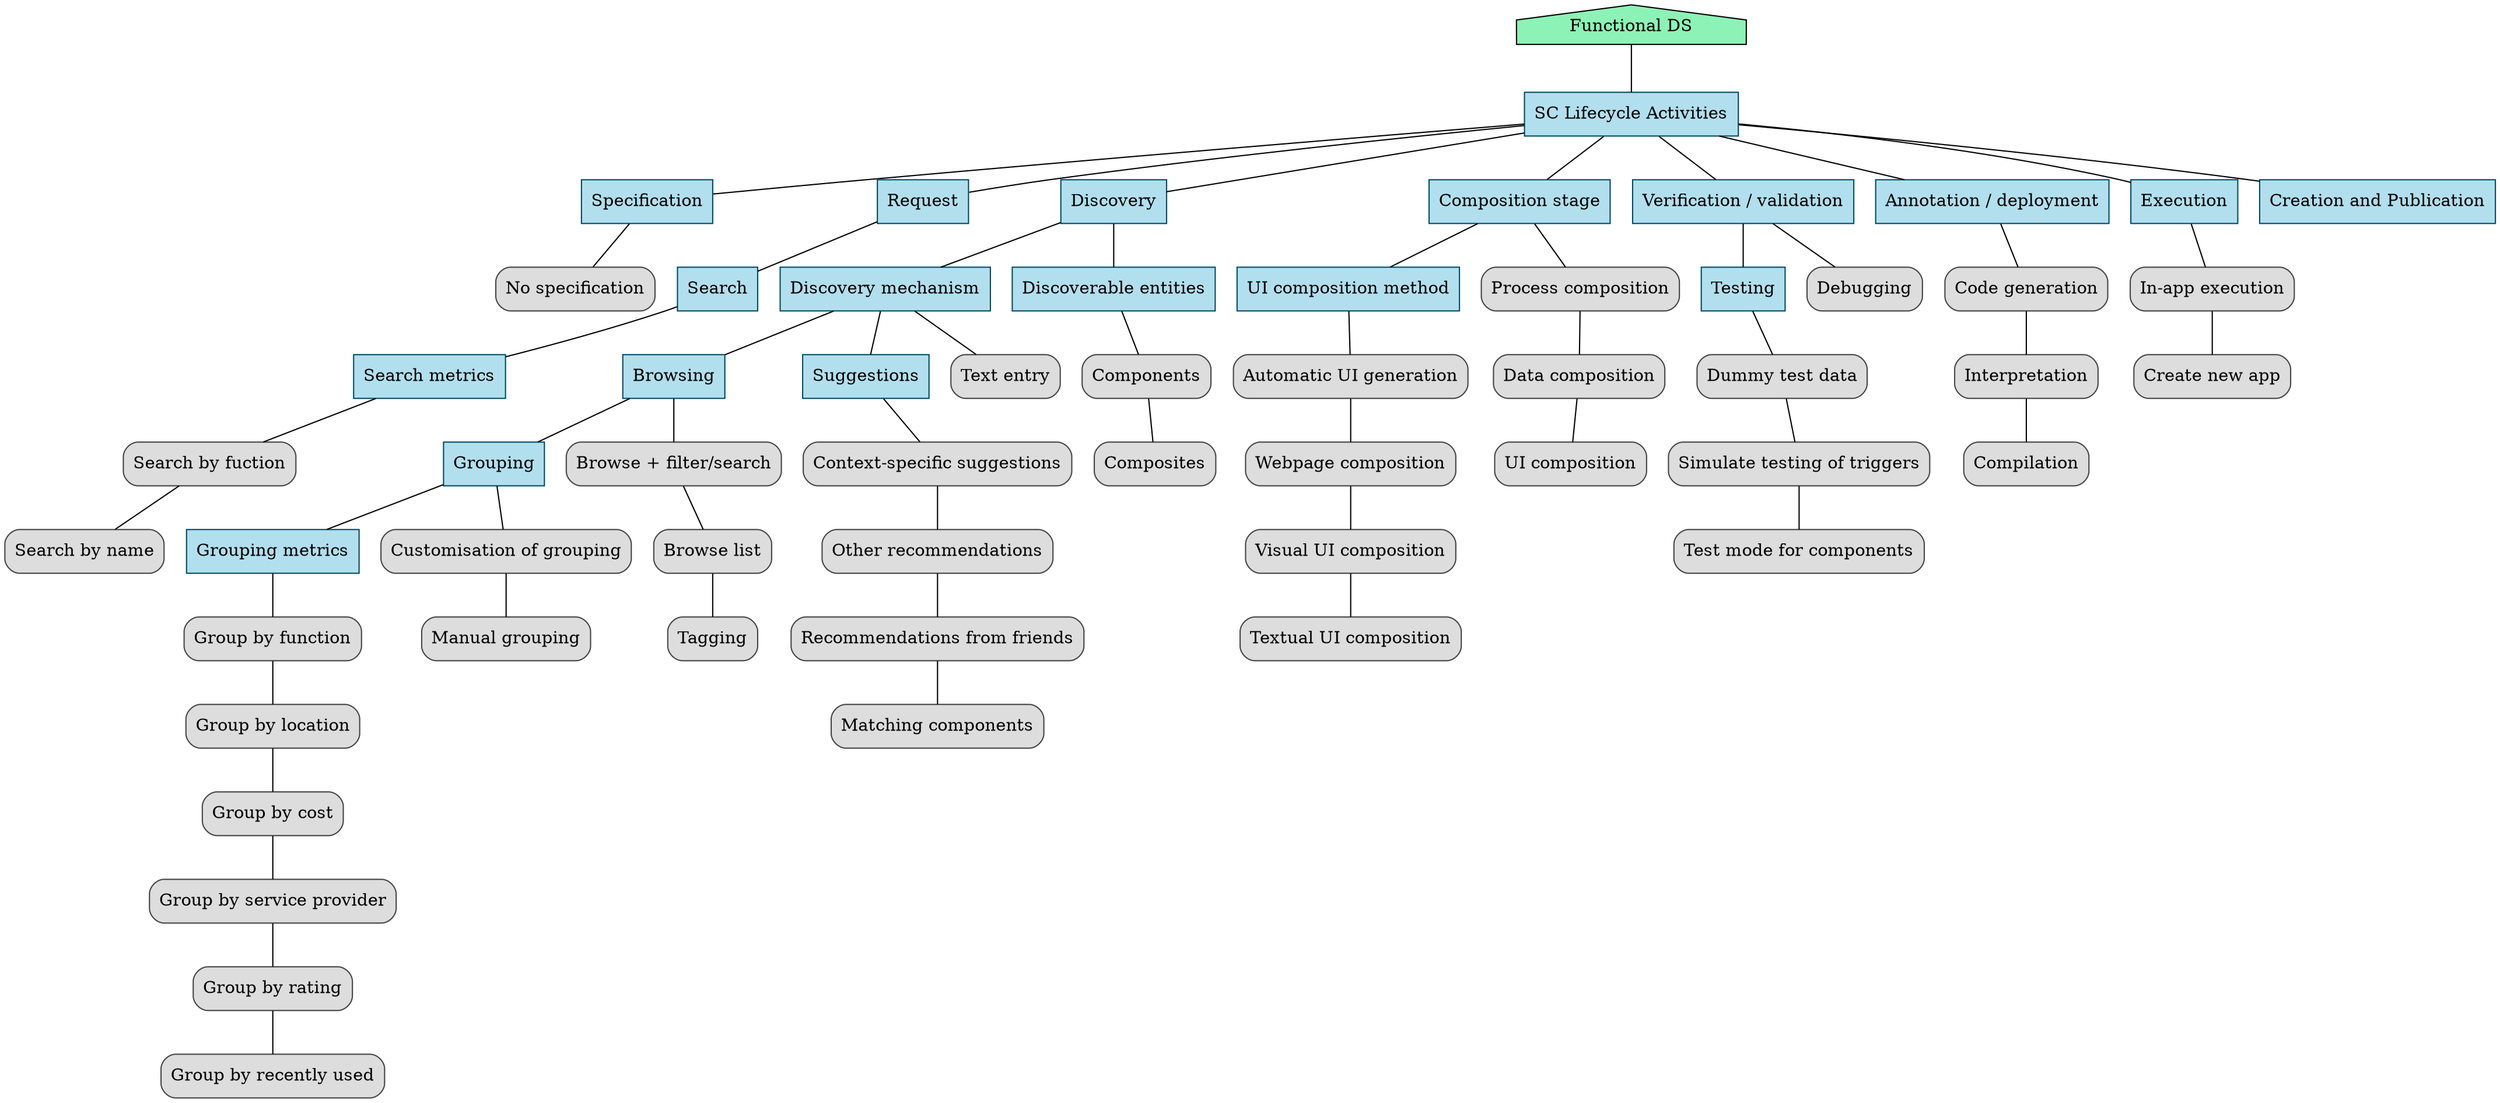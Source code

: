 digraph output {node [color="047b35",fillcolor="#8df2b6",style=filled, shape=house];
"Functional DS"

node[shape=box,color="#004a63",fillcolor=lightblue2,style=filled];
"SC Lifecycle Activities","Specification","Request","Discovery","Discovery mechanism","Discoverable entities","Composition stage","UI composition method","Verification / validation","Annotation / deployment","Execution","Browsing","Suggestions","Creation and Publication","Search metrics","Search","Grouping","Grouping metrics","Testing"

node [color="#444444", style="rounded,filled", shape=rect, fontcolor="black", fillcolor="#DDDDDD"];
"Browse + filter/search","Components","Composites","Process composition","Data composition","Automatic UI generation","Webpage composition","Visual UI composition","Textual UI composition","Debugging","Code generation","Interpretation","Compilation","No specification","In-app execution","Create new app","Dummy test data","Browse list","Context-specific suggestions","Other recommendations","Text entry","UI composition","Search by fuction","Search by name","Customisation of grouping","Manual grouping","Group by function","Group by location","Group by cost","Group by service provider","Group by rating","Group by recently used","Recommendations from friends","Matching components","Simulate testing of triggers","Test mode for components","Tagging"



"Functional DS"->"SC Lifecycle Activities" [arrowhead=none]
"SC Lifecycle Activities"->"Specification" [arrowhead=none]
"SC Lifecycle Activities"->"Request" [arrowhead=none]
"SC Lifecycle Activities"->"Discovery" [arrowhead=none]
"Discovery"->"Discovery mechanism" [arrowhead=none]
"Discovery"->"Discoverable entities" [arrowhead=none]
"SC Lifecycle Activities"->"Composition stage" [arrowhead=none]
"Composition stage"->"UI composition method" [arrowhead=none]
"SC Lifecycle Activities"->"Verification / validation" [arrowhead=none]
"SC Lifecycle Activities"->"Annotation / deployment" [arrowhead=none]
"SC Lifecycle Activities"->"Execution" [arrowhead=none]
"Discovery mechanism"->"Browsing" [arrowhead=none]
"Discovery mechanism"->"Suggestions" [arrowhead=none]
"SC Lifecycle Activities"->"Creation and Publication" [arrowhead=none]
"Search"->"Search metrics" [arrowhead=none]
"Request"->"Search" [arrowhead=none]
"Browsing"->"Grouping" [arrowhead=none]
"Grouping"->"Grouping metrics" [arrowhead=none]
"Verification / validation"->"Testing" [arrowhead=none]
"Browsing"->"Browse + filter/search"->"Browse list"->"Tagging" [arrowhead=none]
"Discoverable entities"->"Components"->"Composites" [arrowhead=none]
"Composition stage"->"Process composition"->"Data composition"->"UI composition" [arrowhead=none]
"UI composition method"->"Automatic UI generation"->"Webpage composition"->"Visual UI composition"->"Textual UI composition" [arrowhead=none]
"Verification / validation"->"Debugging" [arrowhead=none]
"Annotation / deployment"->"Code generation"->"Interpretation"->"Compilation" [arrowhead=none]
"Specification"->"No specification" [arrowhead=none]
"Execution"->"In-app execution"->"Create new app" [arrowhead=none]
"Testing"->"Dummy test data"->"Simulate testing of triggers"->"Test mode for components" [arrowhead=none]
"Suggestions"->"Context-specific suggestions"->"Other recommendations"->"Recommendations from friends"->"Matching components" [arrowhead=none]
"Discovery mechanism"->"Text entry" [arrowhead=none]
"Search metrics"->"Search by fuction"->"Search by name" [arrowhead=none]
"Grouping"->"Customisation of grouping"->"Manual grouping" [arrowhead=none]
"Grouping metrics"->"Group by function"->"Group by location"->"Group by cost"->"Group by service provider"->"Group by rating"->"Group by recently used" [arrowhead=none]}
